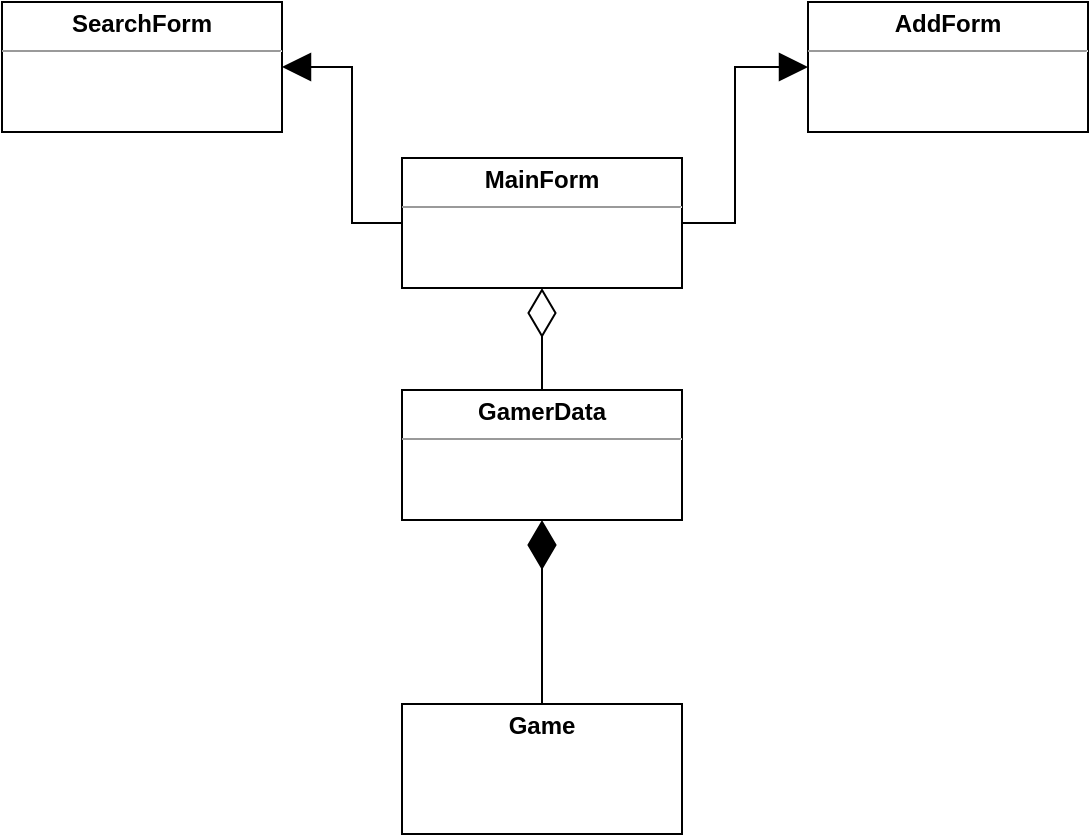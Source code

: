 <mxfile version="13.7.3" type="device"><diagram id="cAoC3qdqbfjaJ9nQwIJx" name="Страница 1"><mxGraphModel dx="1038" dy="568" grid="0" gridSize="10" guides="1" tooltips="1" connect="1" arrows="1" fold="1" page="0" pageScale="1" pageWidth="827" pageHeight="1169" math="0" shadow="0"><root><mxCell id="0"/><mxCell id="1" parent="0"/><mxCell id="uZPOC4r5do1ldZ8IDPEa-8" style="edgeStyle=orthogonalEdgeStyle;rounded=0;orthogonalLoop=1;jettySize=auto;html=1;entryX=0;entryY=0.5;entryDx=0;entryDy=0;endSize=12;endArrow=block;endFill=1;" parent="1" source="uZPOC4r5do1ldZ8IDPEa-5" target="uZPOC4r5do1ldZ8IDPEa-7" edge="1"><mxGeometry relative="1" as="geometry"/></mxCell><mxCell id="uZPOC4r5do1ldZ8IDPEa-9" style="edgeStyle=orthogonalEdgeStyle;rounded=0;orthogonalLoop=1;jettySize=auto;html=1;entryX=1;entryY=0.5;entryDx=0;entryDy=0;endArrow=block;endFill=1;endSize=12;" parent="1" source="uZPOC4r5do1ldZ8IDPEa-5" target="uZPOC4r5do1ldZ8IDPEa-6" edge="1"><mxGeometry relative="1" as="geometry"/></mxCell><mxCell id="uZPOC4r5do1ldZ8IDPEa-5" value="&lt;p style=&quot;margin: 0px ; margin-top: 4px ; text-align: center&quot;&gt;&lt;b&gt;MainForm&lt;/b&gt;&lt;/p&gt;&lt;hr size=&quot;1&quot;&gt;&lt;p style=&quot;margin: 0px ; margin-left: 4px&quot;&gt;&lt;br&gt;&lt;/p&gt;" style="verticalAlign=top;align=left;overflow=fill;fontSize=12;fontFamily=Helvetica;html=1;" parent="1" vertex="1"><mxGeometry x="251" y="339" width="140" height="65" as="geometry"/></mxCell><mxCell id="uZPOC4r5do1ldZ8IDPEa-6" value="&lt;p style=&quot;margin: 0px ; margin-top: 4px ; text-align: center&quot;&gt;&lt;b&gt;SearchForm&lt;/b&gt;&lt;/p&gt;&lt;hr size=&quot;1&quot;&gt;&lt;p style=&quot;margin: 0px ; margin-left: 4px&quot;&gt;&lt;br&gt;&lt;/p&gt;" style="verticalAlign=top;align=left;overflow=fill;fontSize=12;fontFamily=Helvetica;html=1;" parent="1" vertex="1"><mxGeometry x="51" y="261" width="140" height="65" as="geometry"/></mxCell><mxCell id="uZPOC4r5do1ldZ8IDPEa-7" value="&lt;p style=&quot;margin: 0px ; margin-top: 4px ; text-align: center&quot;&gt;&lt;b&gt;AddForm&lt;/b&gt;&lt;/p&gt;&lt;hr size=&quot;1&quot;&gt;&lt;p style=&quot;margin: 0px ; margin-left: 4px&quot;&gt;&lt;br&gt;&lt;/p&gt;" style="verticalAlign=top;align=left;overflow=fill;fontSize=12;fontFamily=Helvetica;html=1;" parent="1" vertex="1"><mxGeometry x="454" y="261" width="140" height="65" as="geometry"/></mxCell><mxCell id="uZPOC4r5do1ldZ8IDPEa-12" style="edgeStyle=orthogonalEdgeStyle;rounded=0;orthogonalLoop=1;jettySize=auto;html=1;entryX=0.5;entryY=1;entryDx=0;entryDy=0;endArrow=diamondThin;endFill=0;endSize=22;" parent="1" source="uZPOC4r5do1ldZ8IDPEa-10" target="uZPOC4r5do1ldZ8IDPEa-5" edge="1"><mxGeometry relative="1" as="geometry"/></mxCell><mxCell id="uZPOC4r5do1ldZ8IDPEa-10" value="&lt;p style=&quot;margin: 0px ; margin-top: 4px ; text-align: center&quot;&gt;&lt;b&gt;GamerData&lt;/b&gt;&lt;/p&gt;&lt;hr size=&quot;1&quot;&gt;&lt;p style=&quot;margin: 0px ; margin-left: 4px&quot;&gt;&lt;br&gt;&lt;/p&gt;" style="verticalAlign=top;align=left;overflow=fill;fontSize=12;fontFamily=Helvetica;html=1;" parent="1" vertex="1"><mxGeometry x="251" y="455" width="140" height="65" as="geometry"/></mxCell><mxCell id="uZPOC4r5do1ldZ8IDPEa-13" style="edgeStyle=orthogonalEdgeStyle;rounded=0;orthogonalLoop=1;jettySize=auto;html=1;entryX=0.5;entryY=1;entryDx=0;entryDy=0;endArrow=diamondThin;endFill=1;endSize=22;" parent="1" source="uZPOC4r5do1ldZ8IDPEa-11" target="uZPOC4r5do1ldZ8IDPEa-10" edge="1"><mxGeometry relative="1" as="geometry"/></mxCell><mxCell id="uZPOC4r5do1ldZ8IDPEa-11" value="&lt;p style=&quot;margin: 0px ; margin-top: 4px ; text-align: center&quot;&gt;&lt;b&gt;Game&lt;/b&gt;&lt;/p&gt;" style="verticalAlign=top;align=left;overflow=fill;fontSize=12;fontFamily=Helvetica;html=1;" parent="1" vertex="1"><mxGeometry x="251" y="612" width="140" height="65" as="geometry"/></mxCell></root></mxGraphModel></diagram></mxfile>